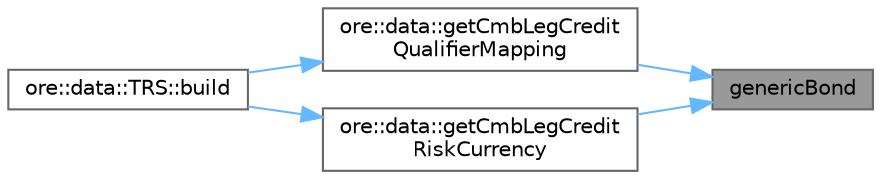 digraph "genericBond"
{
 // INTERACTIVE_SVG=YES
 // LATEX_PDF_SIZE
  bgcolor="transparent";
  edge [fontname=Helvetica,fontsize=10,labelfontname=Helvetica,labelfontsize=10];
  node [fontname=Helvetica,fontsize=10,shape=box,height=0.2,width=0.4];
  rankdir="RL";
  Node1 [label="genericBond",height=0.2,width=0.4,color="gray40", fillcolor="grey60", style="filled", fontcolor="black",tooltip=" "];
  Node1 -> Node2 [dir="back",color="steelblue1",style="solid"];
  Node2 [label="ore::data::getCmbLegCredit\lQualifierMapping",height=0.2,width=0.4,color="grey40", fillcolor="white", style="filled",URL="$namespaceore_1_1data.html#a4e852631c6c34458c25d3ed7d116a0d8",tooltip=" "];
  Node2 -> Node3 [dir="back",color="steelblue1",style="solid"];
  Node3 [label="ore::data::TRS::build",height=0.2,width=0.4,color="grey40", fillcolor="white", style="filled",URL="$classore_1_1data_1_1_t_r_s.html#af7b69d5b18d278257927e32b10a23ee6",tooltip=" "];
  Node1 -> Node4 [dir="back",color="steelblue1",style="solid"];
  Node4 [label="ore::data::getCmbLegCredit\lRiskCurrency",height=0.2,width=0.4,color="grey40", fillcolor="white", style="filled",URL="$namespaceore_1_1data.html#acee5964eaee5c1e0fc440dc023c64bc1",tooltip=" "];
  Node4 -> Node3 [dir="back",color="steelblue1",style="solid"];
}
